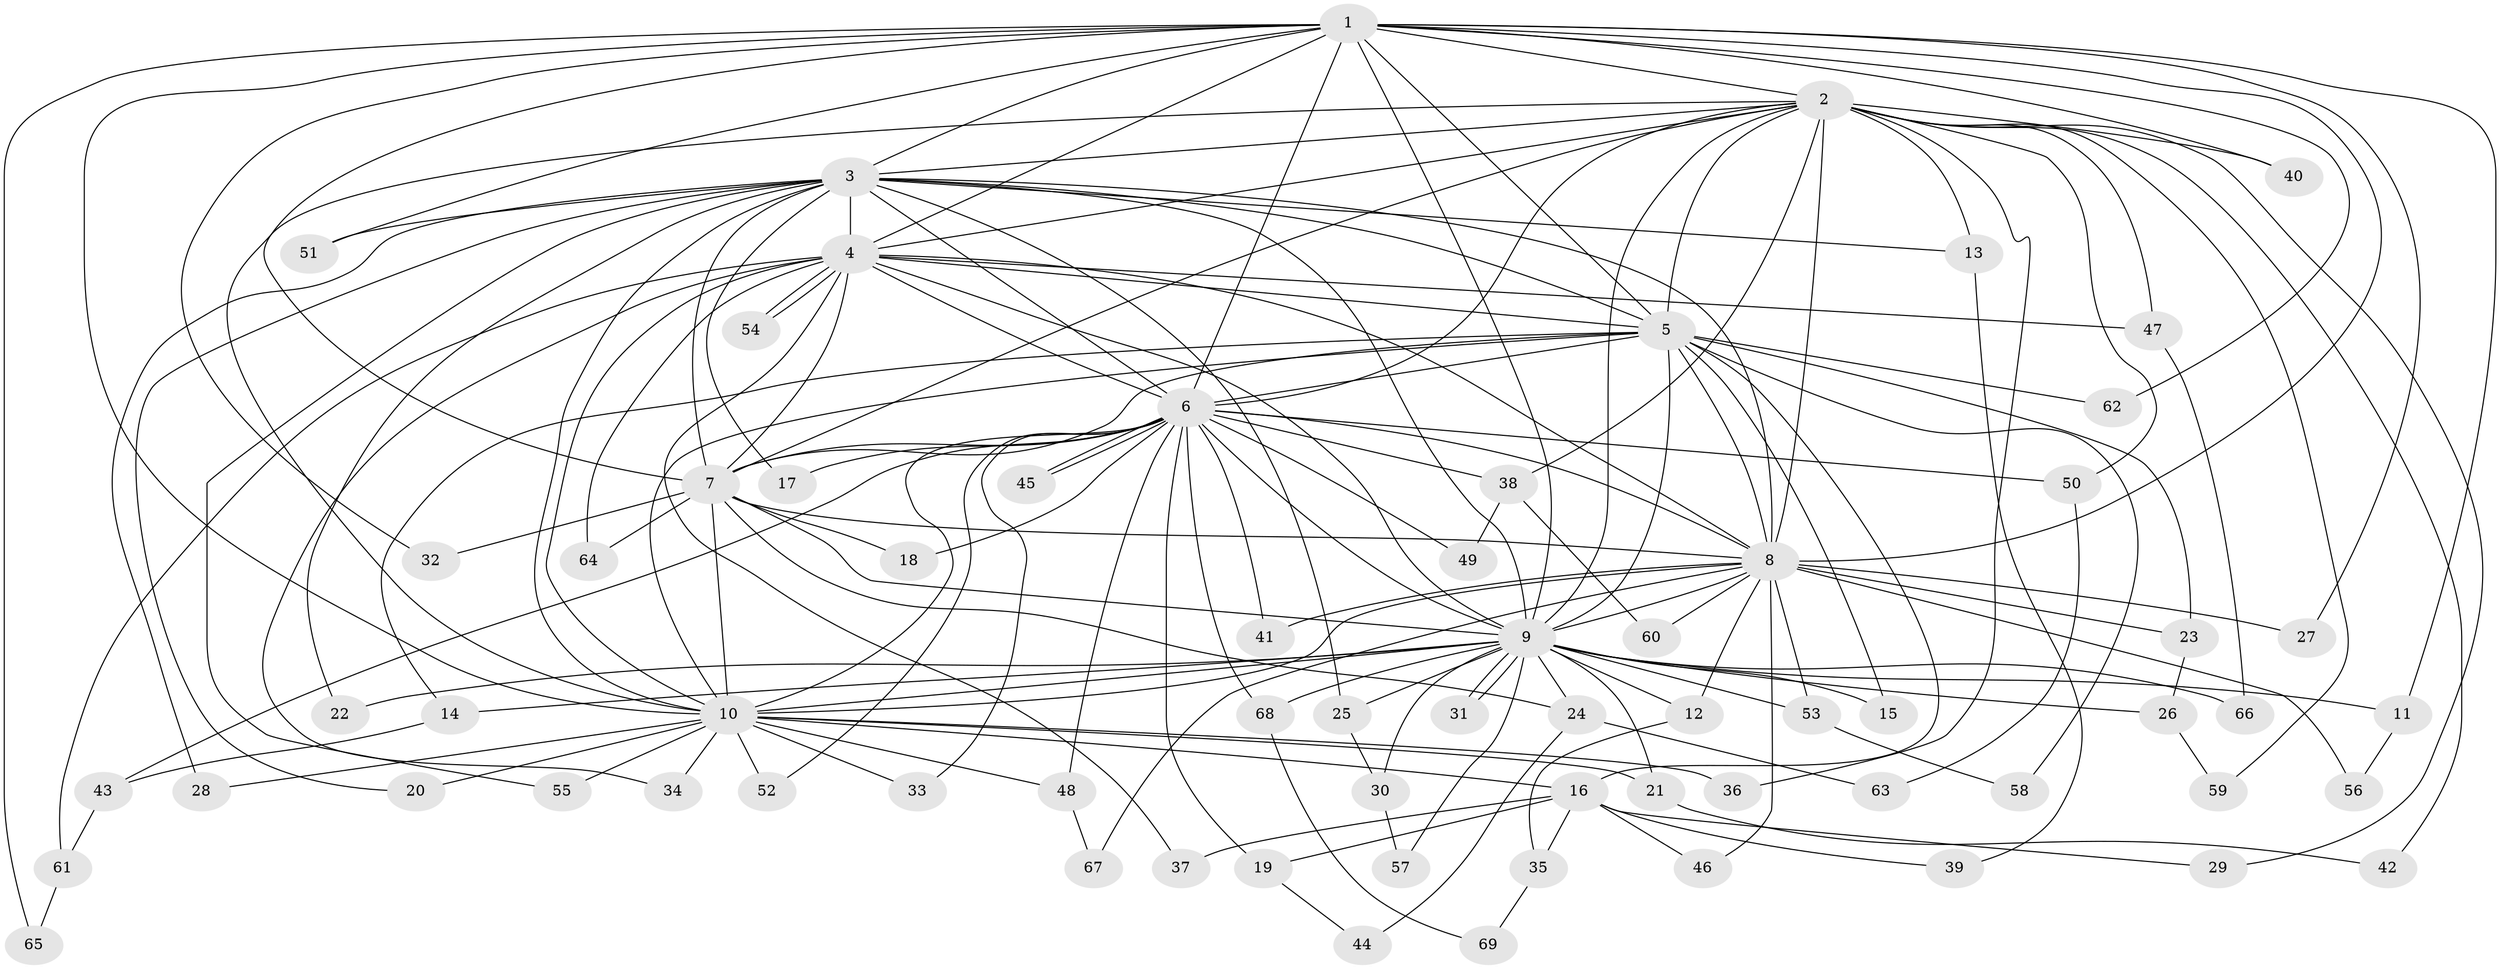 // coarse degree distribution, {13: 0.020833333333333332, 23: 0.020833333333333332, 14: 0.020833333333333332, 12: 0.020833333333333332, 19: 0.041666666666666664, 10: 0.020833333333333332, 22: 0.020833333333333332, 3: 0.14583333333333334, 4: 0.08333333333333333, 2: 0.5416666666666666, 9: 0.020833333333333332, 1: 0.041666666666666664}
// Generated by graph-tools (version 1.1) at 2025/41/03/06/25 10:41:34]
// undirected, 69 vertices, 163 edges
graph export_dot {
graph [start="1"]
  node [color=gray90,style=filled];
  1;
  2;
  3;
  4;
  5;
  6;
  7;
  8;
  9;
  10;
  11;
  12;
  13;
  14;
  15;
  16;
  17;
  18;
  19;
  20;
  21;
  22;
  23;
  24;
  25;
  26;
  27;
  28;
  29;
  30;
  31;
  32;
  33;
  34;
  35;
  36;
  37;
  38;
  39;
  40;
  41;
  42;
  43;
  44;
  45;
  46;
  47;
  48;
  49;
  50;
  51;
  52;
  53;
  54;
  55;
  56;
  57;
  58;
  59;
  60;
  61;
  62;
  63;
  64;
  65;
  66;
  67;
  68;
  69;
  1 -- 2;
  1 -- 3;
  1 -- 4;
  1 -- 5;
  1 -- 6;
  1 -- 7;
  1 -- 8;
  1 -- 9;
  1 -- 10;
  1 -- 11;
  1 -- 27;
  1 -- 32;
  1 -- 40;
  1 -- 51;
  1 -- 62;
  1 -- 65;
  2 -- 3;
  2 -- 4;
  2 -- 5;
  2 -- 6;
  2 -- 7;
  2 -- 8;
  2 -- 9;
  2 -- 10;
  2 -- 13;
  2 -- 29;
  2 -- 36;
  2 -- 38;
  2 -- 40;
  2 -- 42;
  2 -- 47;
  2 -- 50;
  2 -- 59;
  3 -- 4;
  3 -- 5;
  3 -- 6;
  3 -- 7;
  3 -- 8;
  3 -- 9;
  3 -- 10;
  3 -- 13;
  3 -- 17;
  3 -- 20;
  3 -- 22;
  3 -- 25;
  3 -- 28;
  3 -- 51;
  3 -- 55;
  4 -- 5;
  4 -- 6;
  4 -- 7;
  4 -- 8;
  4 -- 9;
  4 -- 10;
  4 -- 34;
  4 -- 37;
  4 -- 47;
  4 -- 54;
  4 -- 54;
  4 -- 61;
  4 -- 64;
  5 -- 6;
  5 -- 7;
  5 -- 8;
  5 -- 9;
  5 -- 10;
  5 -- 14;
  5 -- 15;
  5 -- 16;
  5 -- 23;
  5 -- 58;
  5 -- 62;
  6 -- 7;
  6 -- 8;
  6 -- 9;
  6 -- 10;
  6 -- 17;
  6 -- 18;
  6 -- 19;
  6 -- 33;
  6 -- 38;
  6 -- 41;
  6 -- 43;
  6 -- 45;
  6 -- 45;
  6 -- 48;
  6 -- 49;
  6 -- 50;
  6 -- 52;
  6 -- 68;
  7 -- 8;
  7 -- 9;
  7 -- 10;
  7 -- 18;
  7 -- 24;
  7 -- 32;
  7 -- 64;
  8 -- 9;
  8 -- 10;
  8 -- 12;
  8 -- 23;
  8 -- 27;
  8 -- 41;
  8 -- 46;
  8 -- 53;
  8 -- 56;
  8 -- 60;
  8 -- 67;
  9 -- 10;
  9 -- 11;
  9 -- 12;
  9 -- 14;
  9 -- 15;
  9 -- 21;
  9 -- 22;
  9 -- 24;
  9 -- 25;
  9 -- 26;
  9 -- 30;
  9 -- 31;
  9 -- 31;
  9 -- 53;
  9 -- 57;
  9 -- 66;
  9 -- 68;
  10 -- 16;
  10 -- 20;
  10 -- 21;
  10 -- 28;
  10 -- 33;
  10 -- 34;
  10 -- 36;
  10 -- 48;
  10 -- 52;
  10 -- 55;
  11 -- 56;
  12 -- 35;
  13 -- 39;
  14 -- 43;
  16 -- 19;
  16 -- 29;
  16 -- 35;
  16 -- 37;
  16 -- 39;
  16 -- 46;
  19 -- 44;
  21 -- 42;
  23 -- 26;
  24 -- 44;
  24 -- 63;
  25 -- 30;
  26 -- 59;
  30 -- 57;
  35 -- 69;
  38 -- 49;
  38 -- 60;
  43 -- 61;
  47 -- 66;
  48 -- 67;
  50 -- 63;
  53 -- 58;
  61 -- 65;
  68 -- 69;
}
